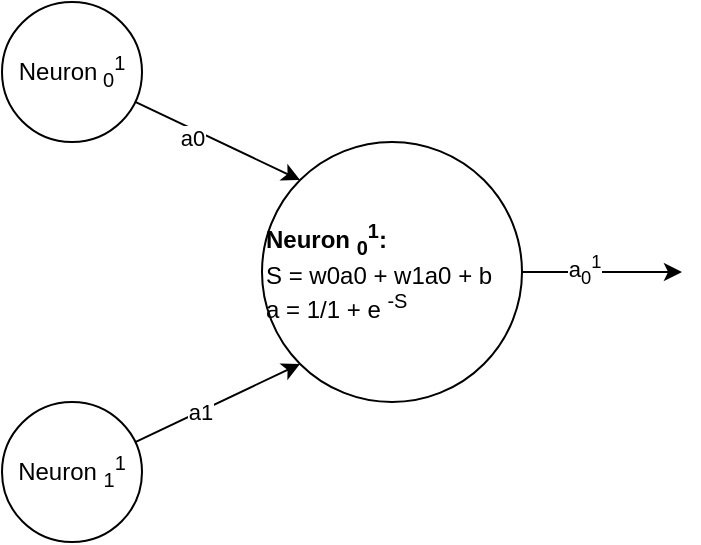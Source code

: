 <mxfile version="23.1.5" type="device">
  <diagram name="Seite-1" id="LtV1n8RAgdaEJb7KPvsa">
    <mxGraphModel dx="1232" dy="1133" grid="1" gridSize="10" guides="1" tooltips="1" connect="1" arrows="1" fold="1" page="1" pageScale="1" pageWidth="827" pageHeight="1169" math="0" shadow="0">
      <root>
        <mxCell id="0" />
        <mxCell id="1" parent="0" />
        <mxCell id="xyB5NUJhyZ6MZIIeWSto-12" value="&lt;div align=&quot;left&quot;&gt;&lt;b&gt;Neuron &lt;sub&gt;0&lt;/sub&gt;&lt;sup&gt;1&lt;/sup&gt;:&lt;/b&gt;&lt;br&gt;&lt;/div&gt;&lt;div align=&quot;left&quot;&gt;S = w0a0 + w1a0 + b&lt;br&gt;a = 1/1 + e &lt;sup&gt;-S&lt;/sup&gt;&lt;br&gt;&lt;/div&gt;" style="ellipse;whiteSpace=wrap;html=1;aspect=fixed;align=left;" vertex="1" parent="1">
          <mxGeometry x="200" y="760" width="130" height="130" as="geometry" />
        </mxCell>
        <mxCell id="xyB5NUJhyZ6MZIIeWSto-1" value="Neuron&lt;sub&gt; 0&lt;/sub&gt;&lt;sup&gt;1&lt;/sup&gt;" style="ellipse;whiteSpace=wrap;html=1;container=0;" vertex="1" parent="1">
          <mxGeometry x="70" y="690" width="70" height="70" as="geometry" />
        </mxCell>
        <mxCell id="xyB5NUJhyZ6MZIIeWSto-2" value="Neuron &lt;sub&gt;1&lt;/sub&gt;&lt;sup&gt;1&lt;/sup&gt;" style="ellipse;whiteSpace=wrap;html=1;container=0;" vertex="1" parent="1">
          <mxGeometry x="70" y="890" width="70" height="70" as="geometry" />
        </mxCell>
        <mxCell id="xyB5NUJhyZ6MZIIeWSto-9" style="edgeStyle=orthogonalEdgeStyle;rounded=0;orthogonalLoop=1;jettySize=auto;html=1;exitX=1;exitY=0.5;exitDx=0;exitDy=0;" edge="1" parent="1" source="xyB5NUJhyZ6MZIIeWSto-12">
          <mxGeometry relative="1" as="geometry">
            <mxPoint x="410" y="825" as="targetPoint" />
            <mxPoint x="360" y="750" as="sourcePoint" />
            <Array as="points">
              <mxPoint x="410" y="825" />
            </Array>
          </mxGeometry>
        </mxCell>
        <mxCell id="xyB5NUJhyZ6MZIIeWSto-10" value="a&lt;sub&gt;0&lt;/sub&gt;&lt;sup&gt;1&lt;/sup&gt;" style="edgeLabel;html=1;align=center;verticalAlign=middle;resizable=0;points=[];container=0;" vertex="1" connectable="0" parent="xyB5NUJhyZ6MZIIeWSto-9">
          <mxGeometry x="-0.227" y="1" relative="1" as="geometry">
            <mxPoint as="offset" />
          </mxGeometry>
        </mxCell>
        <mxCell id="xyB5NUJhyZ6MZIIeWSto-6" style="rounded=0;orthogonalLoop=1;jettySize=auto;html=1;entryX=0;entryY=0;entryDx=0;entryDy=0;" edge="1" parent="1" source="xyB5NUJhyZ6MZIIeWSto-1" target="xyB5NUJhyZ6MZIIeWSto-12">
          <mxGeometry relative="1" as="geometry">
            <mxPoint x="264.251" y="510.251" as="targetPoint" />
          </mxGeometry>
        </mxCell>
        <mxCell id="xyB5NUJhyZ6MZIIeWSto-7" value="a0" style="edgeLabel;html=1;align=center;verticalAlign=middle;resizable=0;points=[];container=0;" vertex="1" connectable="0" parent="xyB5NUJhyZ6MZIIeWSto-6">
          <mxGeometry x="-0.292" y="-3" relative="1" as="geometry">
            <mxPoint y="1" as="offset" />
          </mxGeometry>
        </mxCell>
        <mxCell id="xyB5NUJhyZ6MZIIeWSto-5" style="rounded=0;orthogonalLoop=1;jettySize=auto;html=1;entryX=0;entryY=1;entryDx=0;entryDy=0;" edge="1" parent="1" source="xyB5NUJhyZ6MZIIeWSto-2" target="xyB5NUJhyZ6MZIIeWSto-12">
          <mxGeometry relative="1" as="geometry">
            <mxPoint x="264.251" y="559.749" as="targetPoint" />
          </mxGeometry>
        </mxCell>
        <mxCell id="xyB5NUJhyZ6MZIIeWSto-8" value="a1" style="edgeLabel;html=1;align=center;verticalAlign=middle;resizable=0;points=[];container=0;" vertex="1" connectable="0" parent="xyB5NUJhyZ6MZIIeWSto-5">
          <mxGeometry x="-0.221" relative="1" as="geometry">
            <mxPoint as="offset" />
          </mxGeometry>
        </mxCell>
      </root>
    </mxGraphModel>
  </diagram>
</mxfile>
